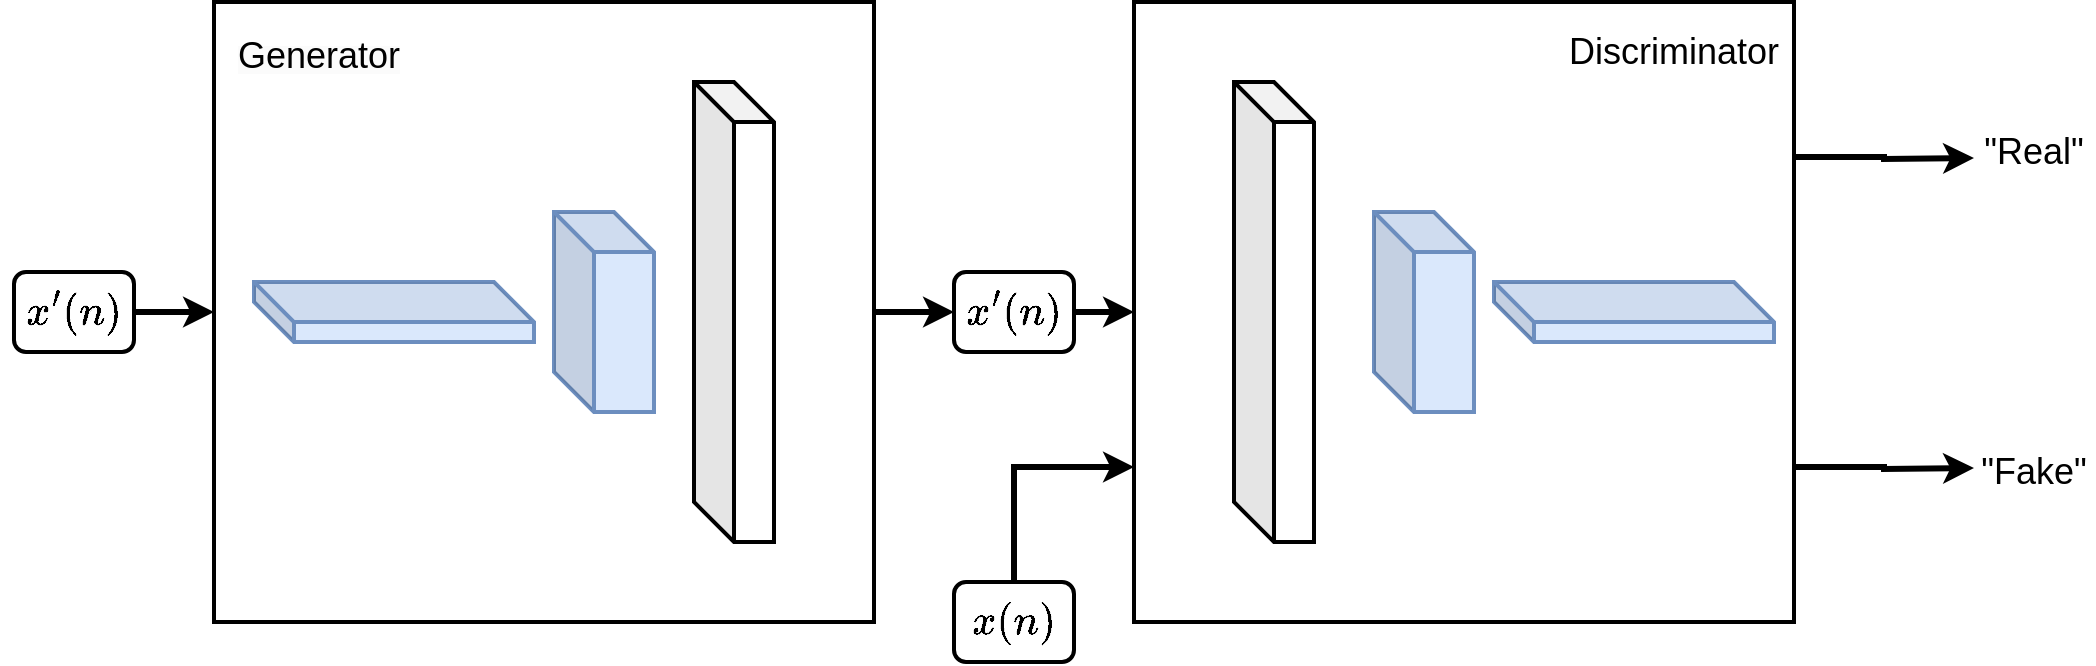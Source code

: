 <mxfile version="24.0.5" type="github" pages="5">
  <diagram name="第 1 页" id="B17giE9bdFfUlBq3_h-e">
    <mxGraphModel dx="1412" dy="770" grid="1" gridSize="10" guides="1" tooltips="1" connect="1" arrows="1" fold="1" page="1" pageScale="1" pageWidth="850" pageHeight="1100" math="1" shadow="0">
      <root>
        <mxCell id="0" />
        <mxCell id="1" parent="0" />
        <mxCell id="TzC6r4i3UWL8ITXRyoH_-3" style="edgeStyle=orthogonalEdgeStyle;rounded=0;orthogonalLoop=1;jettySize=auto;html=1;exitX=1;exitY=0.5;exitDx=0;exitDy=0;entryX=0;entryY=0.5;entryDx=0;entryDy=0;strokeWidth=3;" parent="1" source="TzC6r4i3UWL8ITXRyoH_-1" target="TzC6r4i3UWL8ITXRyoH_-2" edge="1">
          <mxGeometry relative="1" as="geometry" />
        </mxCell>
        <mxCell id="TzC6r4i3UWL8ITXRyoH_-1" value="&lt;font style=&quot;font-size: 18px;&quot;&gt;$$x&#39;(n)$$&lt;/font&gt;" style="rounded=1;whiteSpace=wrap;html=1;strokeWidth=2;" parent="1" vertex="1">
          <mxGeometry x="20" y="155" width="60" height="40" as="geometry" />
        </mxCell>
        <mxCell id="TzC6r4i3UWL8ITXRyoH_-8" style="edgeStyle=orthogonalEdgeStyle;rounded=0;orthogonalLoop=1;jettySize=auto;html=1;exitX=1;exitY=0.5;exitDx=0;exitDy=0;entryX=0;entryY=0.5;entryDx=0;entryDy=0;strokeWidth=3;" parent="1" source="TzC6r4i3UWL8ITXRyoH_-2" target="TzC6r4i3UWL8ITXRyoH_-7" edge="1">
          <mxGeometry relative="1" as="geometry" />
        </mxCell>
        <mxCell id="TzC6r4i3UWL8ITXRyoH_-2" value="" style="rounded=0;whiteSpace=wrap;html=1;strokeWidth=2;" parent="1" vertex="1">
          <mxGeometry x="120" y="20" width="330" height="310" as="geometry" />
        </mxCell>
        <mxCell id="TzC6r4i3UWL8ITXRyoH_-4" value="" style="shape=cube;whiteSpace=wrap;html=1;boundedLbl=1;backgroundOutline=1;darkOpacity=0.05;darkOpacity2=0.1;fillColor=#dae8fc;strokeColor=#6c8ebf;strokeWidth=2;" parent="1" vertex="1">
          <mxGeometry x="140" y="160" width="140" height="30" as="geometry" />
        </mxCell>
        <mxCell id="TzC6r4i3UWL8ITXRyoH_-5" value="" style="shape=cube;whiteSpace=wrap;html=1;boundedLbl=1;backgroundOutline=1;darkOpacity=0.05;darkOpacity2=0.1;fillColor=#dae8fc;strokeColor=#6c8ebf;strokeWidth=2;" parent="1" vertex="1">
          <mxGeometry x="290" y="125" width="50" height="100" as="geometry" />
        </mxCell>
        <mxCell id="TzC6r4i3UWL8ITXRyoH_-6" value="" style="shape=cube;whiteSpace=wrap;html=1;boundedLbl=1;backgroundOutline=1;darkOpacity=0.05;darkOpacity2=0.1;strokeWidth=2;" parent="1" vertex="1">
          <mxGeometry x="360" y="60" width="40" height="230" as="geometry" />
        </mxCell>
        <mxCell id="TzC6r4i3UWL8ITXRyoH_-14" style="edgeStyle=orthogonalEdgeStyle;rounded=0;orthogonalLoop=1;jettySize=auto;html=1;exitX=1;exitY=0.5;exitDx=0;exitDy=0;entryX=0;entryY=0.5;entryDx=0;entryDy=0;strokeWidth=3;" parent="1" source="TzC6r4i3UWL8ITXRyoH_-7" target="TzC6r4i3UWL8ITXRyoH_-10" edge="1">
          <mxGeometry relative="1" as="geometry" />
        </mxCell>
        <mxCell id="TzC6r4i3UWL8ITXRyoH_-7" value="&lt;font style=&quot;font-size: 18px;&quot;&gt;$$x&#39;(n)$$&lt;/font&gt;" style="rounded=1;whiteSpace=wrap;html=1;strokeWidth=2;" parent="1" vertex="1">
          <mxGeometry x="490" y="155" width="60" height="40" as="geometry" />
        </mxCell>
        <mxCell id="TzC6r4i3UWL8ITXRyoH_-15" style="edgeStyle=orthogonalEdgeStyle;rounded=0;orthogonalLoop=1;jettySize=auto;html=1;exitX=1;exitY=0.25;exitDx=0;exitDy=0;strokeWidth=3;" parent="1" source="TzC6r4i3UWL8ITXRyoH_-10" edge="1">
          <mxGeometry relative="1" as="geometry">
            <mxPoint x="1000" y="98" as="targetPoint" />
          </mxGeometry>
        </mxCell>
        <mxCell id="TzC6r4i3UWL8ITXRyoH_-16" style="edgeStyle=orthogonalEdgeStyle;rounded=0;orthogonalLoop=1;jettySize=auto;html=1;exitX=1;exitY=0.75;exitDx=0;exitDy=0;strokeWidth=3;" parent="1" source="TzC6r4i3UWL8ITXRyoH_-10" edge="1">
          <mxGeometry relative="1" as="geometry">
            <mxPoint x="1000" y="253" as="targetPoint" />
          </mxGeometry>
        </mxCell>
        <mxCell id="TzC6r4i3UWL8ITXRyoH_-10" value="" style="rounded=0;whiteSpace=wrap;html=1;strokeWidth=2;" parent="1" vertex="1">
          <mxGeometry x="580" y="20" width="330" height="310" as="geometry" />
        </mxCell>
        <mxCell id="TzC6r4i3UWL8ITXRyoH_-11" value="" style="shape=cube;whiteSpace=wrap;html=1;boundedLbl=1;backgroundOutline=1;darkOpacity=0.05;darkOpacity2=0.1;fillColor=#dae8fc;strokeColor=#6c8ebf;strokeWidth=2;" parent="1" vertex="1">
          <mxGeometry x="760" y="160" width="140" height="30" as="geometry" />
        </mxCell>
        <mxCell id="TzC6r4i3UWL8ITXRyoH_-12" value="" style="shape=cube;whiteSpace=wrap;html=1;boundedLbl=1;backgroundOutline=1;darkOpacity=0.05;darkOpacity2=0.1;fillColor=#dae8fc;strokeColor=#6c8ebf;strokeWidth=2;" parent="1" vertex="1">
          <mxGeometry x="700" y="125" width="50" height="100" as="geometry" />
        </mxCell>
        <mxCell id="TzC6r4i3UWL8ITXRyoH_-13" value="" style="shape=cube;whiteSpace=wrap;html=1;boundedLbl=1;backgroundOutline=1;darkOpacity=0.05;darkOpacity2=0.1;rotation=0;strokeWidth=2;" parent="1" vertex="1">
          <mxGeometry x="630" y="60" width="40" height="230" as="geometry" />
        </mxCell>
        <mxCell id="TzC6r4i3UWL8ITXRyoH_-17" value="&lt;font style=&quot;font-size: 18px;&quot;&gt;&quot;Real&quot;&lt;/font&gt;" style="text;html=1;align=center;verticalAlign=middle;whiteSpace=wrap;rounded=0;" parent="1" vertex="1">
          <mxGeometry x="1000" y="80" width="60" height="30" as="geometry" />
        </mxCell>
        <mxCell id="TzC6r4i3UWL8ITXRyoH_-18" value="&lt;font style=&quot;font-size: 18px;&quot;&gt;&quot;Fake&quot;&lt;/font&gt;" style="text;html=1;align=center;verticalAlign=middle;whiteSpace=wrap;rounded=0;" parent="1" vertex="1">
          <mxGeometry x="1000" y="240" width="60" height="30" as="geometry" />
        </mxCell>
        <mxCell id="TzC6r4i3UWL8ITXRyoH_-20" style="edgeStyle=orthogonalEdgeStyle;rounded=0;orthogonalLoop=1;jettySize=auto;html=1;exitX=0.5;exitY=0;exitDx=0;exitDy=0;entryX=0;entryY=0.75;entryDx=0;entryDy=0;strokeWidth=3;" parent="1" source="TzC6r4i3UWL8ITXRyoH_-19" target="TzC6r4i3UWL8ITXRyoH_-10" edge="1">
          <mxGeometry relative="1" as="geometry">
            <mxPoint x="520" y="240" as="targetPoint" />
            <Array as="points">
              <mxPoint x="520" y="253" />
            </Array>
          </mxGeometry>
        </mxCell>
        <mxCell id="TzC6r4i3UWL8ITXRyoH_-19" value="&lt;font style=&quot;font-size: 18px;&quot;&gt;$$x(n)$$&lt;/font&gt;" style="rounded=1;whiteSpace=wrap;html=1;strokeWidth=2;" parent="1" vertex="1">
          <mxGeometry x="490" y="310" width="60" height="40" as="geometry" />
        </mxCell>
        <mxCell id="TzC6r4i3UWL8ITXRyoH_-21" value="&lt;font style=&quot;font-size: 18px;&quot;&gt;Discriminator&lt;/font&gt;" style="text;html=1;align=center;verticalAlign=middle;whiteSpace=wrap;rounded=0;" parent="1" vertex="1">
          <mxGeometry x="820" y="30" width="60" height="30" as="geometry" />
        </mxCell>
        <mxCell id="TzC6r4i3UWL8ITXRyoH_-22" value="&lt;span style=&quot;color: rgb(0, 0, 0); font-family: Helvetica; font-style: normal; font-variant-ligatures: normal; font-variant-caps: normal; font-weight: 400; letter-spacing: normal; orphans: 2; text-align: center; text-indent: 0px; text-transform: none; widows: 2; word-spacing: 0px; -webkit-text-stroke-width: 0px; white-space: normal; background-color: rgb(251, 251, 251); text-decoration-thickness: initial; text-decoration-style: initial; text-decoration-color: initial; float: none; display: inline !important;&quot;&gt;&lt;font style=&quot;font-size: 18px;&quot;&gt;Generator&lt;/font&gt;&lt;/span&gt;" style="text;whiteSpace=wrap;html=1;" parent="1" vertex="1">
          <mxGeometry x="130" y="30" width="120" height="40" as="geometry" />
        </mxCell>
      </root>
    </mxGraphModel>
  </diagram>
  <diagram id="6rnwTCLJVNTrNpy7qT_9" name="第 2 页">
    <mxGraphModel dx="847" dy="462" grid="1" gridSize="10" guides="1" tooltips="1" connect="1" arrows="1" fold="1" page="1" pageScale="1" pageWidth="850" pageHeight="1100" math="1" shadow="0">
      <root>
        <mxCell id="0" />
        <mxCell id="1" parent="0" />
        <mxCell id="Mdry7S0cgO57v2mx3vp4-1" style="edgeStyle=orthogonalEdgeStyle;rounded=0;orthogonalLoop=1;jettySize=auto;html=1;exitX=1;exitY=0.5;exitDx=0;exitDy=0;entryX=0;entryY=0.5;entryDx=0;entryDy=0;strokeWidth=3;" parent="1" source="Mdry7S0cgO57v2mx3vp4-2" target="Mdry7S0cgO57v2mx3vp4-4" edge="1">
          <mxGeometry relative="1" as="geometry" />
        </mxCell>
        <mxCell id="Mdry7S0cgO57v2mx3vp4-2" value="&lt;font style=&quot;font-size: 18px;&quot;&gt;$$x&#39;(n)$$&lt;/font&gt;" style="rounded=1;whiteSpace=wrap;html=1;strokeWidth=2;" parent="1" vertex="1">
          <mxGeometry x="20" y="155" width="60" height="40" as="geometry" />
        </mxCell>
        <mxCell id="Mdry7S0cgO57v2mx3vp4-3" style="edgeStyle=orthogonalEdgeStyle;rounded=0;orthogonalLoop=1;jettySize=auto;html=1;exitX=1;exitY=0.5;exitDx=0;exitDy=0;entryX=0;entryY=0.5;entryDx=0;entryDy=0;strokeWidth=3;" parent="1" source="Mdry7S0cgO57v2mx3vp4-4" target="Mdry7S0cgO57v2mx3vp4-9" edge="1">
          <mxGeometry relative="1" as="geometry" />
        </mxCell>
        <mxCell id="Mdry7S0cgO57v2mx3vp4-4" value="" style="rounded=0;whiteSpace=wrap;html=1;strokeWidth=3;" parent="1" vertex="1">
          <mxGeometry x="120" y="20" width="330" height="310" as="geometry" />
        </mxCell>
        <mxCell id="Mdry7S0cgO57v2mx3vp4-5" value="" style="shape=cube;whiteSpace=wrap;html=1;boundedLbl=1;backgroundOutline=1;darkOpacity=0.05;darkOpacity2=0.1;fillColor=#dae8fc;strokeColor=#6c8ebf;strokeWidth=2;" parent="1" vertex="1">
          <mxGeometry x="140" y="160" width="140" height="30" as="geometry" />
        </mxCell>
        <mxCell id="Mdry7S0cgO57v2mx3vp4-6" value="" style="shape=cube;whiteSpace=wrap;html=1;boundedLbl=1;backgroundOutline=1;darkOpacity=0.05;darkOpacity2=0.1;fillColor=#dae8fc;strokeColor=#6c8ebf;strokeWidth=2;" parent="1" vertex="1">
          <mxGeometry x="290" y="125" width="50" height="100" as="geometry" />
        </mxCell>
        <mxCell id="Mdry7S0cgO57v2mx3vp4-7" value="" style="shape=cube;whiteSpace=wrap;html=1;boundedLbl=1;backgroundOutline=1;darkOpacity=0.05;darkOpacity2=0.1;strokeWidth=2;" parent="1" vertex="1">
          <mxGeometry x="360" y="60" width="40" height="230" as="geometry" />
        </mxCell>
        <mxCell id="Mdry7S0cgO57v2mx3vp4-8" style="edgeStyle=orthogonalEdgeStyle;rounded=0;orthogonalLoop=1;jettySize=auto;html=1;exitX=1;exitY=0.5;exitDx=0;exitDy=0;entryX=0;entryY=0.5;entryDx=0;entryDy=0;strokeWidth=3;" parent="1" source="Mdry7S0cgO57v2mx3vp4-9" edge="1">
          <mxGeometry relative="1" as="geometry">
            <mxPoint x="580" y="175" as="targetPoint" />
          </mxGeometry>
        </mxCell>
        <mxCell id="Mdry7S0cgO57v2mx3vp4-9" value="&lt;font style=&quot;font-size: 18px;&quot;&gt;$$x&#39;(n)$$&lt;/font&gt;" style="rounded=1;whiteSpace=wrap;html=1;strokeWidth=2;" parent="1" vertex="1">
          <mxGeometry x="490" y="155" width="60" height="40" as="geometry" />
        </mxCell>
        <mxCell id="Mdry7S0cgO57v2mx3vp4-21" value="&lt;span style=&quot;color: rgb(0, 0, 0); font-family: Helvetica; font-size: 15px; font-style: normal; font-variant-ligatures: normal; font-variant-caps: normal; font-weight: 400; letter-spacing: normal; orphans: 2; text-align: center; text-indent: 0px; text-transform: none; widows: 2; word-spacing: 0px; -webkit-text-stroke-width: 0px; white-space: normal; background-color: rgb(251, 251, 251); text-decoration-thickness: initial; text-decoration-style: initial; text-decoration-color: initial; display: inline !important; float: none;&quot;&gt;Generator&lt;/span&gt;" style="text;whiteSpace=wrap;html=1;" parent="1" vertex="1">
          <mxGeometry x="130" y="30" width="120" height="40" as="geometry" />
        </mxCell>
        <mxCell id="Mdry7S0cgO57v2mx3vp4-23" style="edgeStyle=orthogonalEdgeStyle;rounded=0;orthogonalLoop=1;jettySize=auto;html=1;strokeWidth=3;" parent="1" source="Mdry7S0cgO57v2mx3vp4-22" edge="1">
          <mxGeometry relative="1" as="geometry">
            <mxPoint x="730" y="175" as="targetPoint" />
          </mxGeometry>
        </mxCell>
        <mxCell id="Mdry7S0cgO57v2mx3vp4-22" value="&lt;font style=&quot;font-size: 18px;&quot;&gt;DOA Estimation Mdel&lt;/font&gt;" style="rounded=1;whiteSpace=wrap;html=1;strokeWidth=2;" parent="1" vertex="1">
          <mxGeometry x="580" y="136.25" width="120" height="77.5" as="geometry" />
        </mxCell>
        <mxCell id="Mdry7S0cgO57v2mx3vp4-24" value="&lt;font style=&quot;font-size: 18px;&quot;&gt;Result&lt;/font&gt;" style="rounded=1;whiteSpace=wrap;html=1;strokeWidth=2;" parent="1" vertex="1">
          <mxGeometry x="730" y="152.5" width="70" height="45" as="geometry" />
        </mxCell>
      </root>
    </mxGraphModel>
  </diagram>
  <diagram id="WH4DyfLH2JATxZXnVOop" name="第 3 页">
    <mxGraphModel dx="847" dy="462" grid="1" gridSize="10" guides="1" tooltips="1" connect="1" arrows="1" fold="1" page="1" pageScale="1" pageWidth="850" pageHeight="1100" math="1" shadow="0">
      <root>
        <mxCell id="0" />
        <mxCell id="1" parent="0" />
        <mxCell id="1n5elH2_wZoXNVK_Be4R-13" style="edgeStyle=orthogonalEdgeStyle;rounded=0;orthogonalLoop=1;jettySize=auto;html=1;exitX=1;exitY=0.5;exitDx=0;exitDy=0;entryX=0.5;entryY=0;entryDx=0;entryDy=0;strokeWidth=2;" parent="1" source="ENUr2uliMA9B9ldXwCLC-1" target="ENUr2uliMA9B9ldXwCLC-4" edge="1">
          <mxGeometry relative="1" as="geometry" />
        </mxCell>
        <mxCell id="ENUr2uliMA9B9ldXwCLC-1" value="&lt;font style=&quot;font-size: 18px;&quot;&gt;$$x&#39;(n)$$&lt;/font&gt;" style="rounded=1;whiteSpace=wrap;html=1;strokeWidth=2;" parent="1" vertex="1">
          <mxGeometry x="20" y="155" width="60" height="40" as="geometry" />
        </mxCell>
        <mxCell id="1n5elH2_wZoXNVK_Be4R-14" style="edgeStyle=orthogonalEdgeStyle;rounded=0;orthogonalLoop=1;jettySize=auto;html=1;exitX=0.5;exitY=1;exitDx=0;exitDy=0;entryX=0.5;entryY=0;entryDx=0;entryDy=0;strokeWidth=2;" parent="1" source="ENUr2uliMA9B9ldXwCLC-4" target="ENUr2uliMA9B9ldXwCLC-7" edge="1">
          <mxGeometry relative="1" as="geometry">
            <mxPoint x="160" y="174.579" as="targetPoint" />
          </mxGeometry>
        </mxCell>
        <mxCell id="ENUr2uliMA9B9ldXwCLC-4" value="&lt;font style=&quot;font-size: 18px;&quot; face=&quot;Times New Roman&quot;&gt;16×3 conv64,(16,1)&lt;/font&gt;" style="rounded=1;whiteSpace=wrap;html=1;rotation=-90;fillColor=#dae8fc;strokeColor=#6c8ebf;strokeWidth=3;" parent="1" vertex="1">
          <mxGeometry x="50" y="165" width="150" height="20" as="geometry" />
        </mxCell>
        <mxCell id="1n5elH2_wZoXNVK_Be4R-15" style="edgeStyle=orthogonalEdgeStyle;rounded=0;orthogonalLoop=1;jettySize=auto;html=1;exitX=0.5;exitY=1;exitDx=0;exitDy=0;entryX=0.5;entryY=0;entryDx=0;entryDy=0;strokeWidth=2;" parent="1" source="ENUr2uliMA9B9ldXwCLC-7" target="ENUr2uliMA9B9ldXwCLC-9" edge="1">
          <mxGeometry relative="1" as="geometry" />
        </mxCell>
        <mxCell id="ENUr2uliMA9B9ldXwCLC-7" value="&lt;font style=&quot;font-size: 18px;&quot; face=&quot;Times New Roman&quot;&gt;1×4 conv128,(1,2)&lt;/font&gt;" style="rounded=1;whiteSpace=wrap;html=1;rotation=-90;fillColor=#fff2cc;strokeColor=#d6b656;strokeWidth=3;" parent="1" vertex="1">
          <mxGeometry x="100" y="165" width="150" height="20" as="geometry" />
        </mxCell>
        <mxCell id="1n5elH2_wZoXNVK_Be4R-16" style="edgeStyle=orthogonalEdgeStyle;rounded=0;orthogonalLoop=1;jettySize=auto;html=1;exitX=0.5;exitY=1;exitDx=0;exitDy=0;entryX=0.5;entryY=0;entryDx=0;entryDy=0;strokeWidth=2;" parent="1" source="ENUr2uliMA9B9ldXwCLC-9" target="ENUr2uliMA9B9ldXwCLC-11" edge="1">
          <mxGeometry relative="1" as="geometry" />
        </mxCell>
        <mxCell id="ENUr2uliMA9B9ldXwCLC-9" value="&lt;font style=&quot;font-size: 18px;&quot; face=&quot;Times New Roman&quot;&gt;1×4 conv256,(1,2)&lt;/font&gt;" style="rounded=1;whiteSpace=wrap;html=1;rotation=-90;fillColor=#ffe6cc;strokeColor=#d79b00;strokeWidth=3;" parent="1" vertex="1">
          <mxGeometry x="150" y="165" width="150" height="20" as="geometry" />
        </mxCell>
        <mxCell id="1n5elH2_wZoXNVK_Be4R-17" style="edgeStyle=orthogonalEdgeStyle;rounded=0;orthogonalLoop=1;jettySize=auto;html=1;exitX=0.5;exitY=1;exitDx=0;exitDy=0;entryX=0.5;entryY=0;entryDx=0;entryDy=0;strokeWidth=2;" parent="1" source="ENUr2uliMA9B9ldXwCLC-11" target="ENUr2uliMA9B9ldXwCLC-13" edge="1">
          <mxGeometry relative="1" as="geometry" />
        </mxCell>
        <mxCell id="ENUr2uliMA9B9ldXwCLC-11" value="&lt;font style=&quot;font-size: 18px;&quot; face=&quot;Times New Roman&quot;&gt;1×4 conv64,(1,2)&lt;/font&gt;" style="rounded=1;whiteSpace=wrap;html=1;rotation=-90;fillColor=#ffe6cc;strokeColor=#d79b00;strokeWidth=3;" parent="1" vertex="1">
          <mxGeometry x="200" y="165" width="150" height="20" as="geometry" />
        </mxCell>
        <mxCell id="1n5elH2_wZoXNVK_Be4R-18" style="edgeStyle=orthogonalEdgeStyle;rounded=0;orthogonalLoop=1;jettySize=auto;html=1;exitX=0.5;exitY=1;exitDx=0;exitDy=0;strokeWidth=2;" parent="1" source="ENUr2uliMA9B9ldXwCLC-13" edge="1">
          <mxGeometry relative="1" as="geometry">
            <mxPoint x="360" y="174.579" as="targetPoint" />
          </mxGeometry>
        </mxCell>
        <mxCell id="ENUr2uliMA9B9ldXwCLC-13" value="&lt;font style=&quot;font-size: 18px;&quot; face=&quot;Times New Roman&quot;&gt;2×2 convT512,(2,2)&lt;/font&gt;" style="rounded=1;whiteSpace=wrap;html=1;rotation=-90;fillColor=#e1d5e7;strokeColor=#9673a6;strokeWidth=3;" parent="1" vertex="1">
          <mxGeometry x="250" y="165" width="150" height="20" as="geometry" />
        </mxCell>
        <mxCell id="1n5elH2_wZoXNVK_Be4R-19" style="edgeStyle=orthogonalEdgeStyle;rounded=0;orthogonalLoop=1;jettySize=auto;html=1;exitX=0.5;exitY=1;exitDx=0;exitDy=0;entryX=0.5;entryY=0;entryDx=0;entryDy=0;strokeWidth=2;" parent="1" source="ENUr2uliMA9B9ldXwCLC-15" target="ENUr2uliMA9B9ldXwCLC-17" edge="1">
          <mxGeometry relative="1" as="geometry" />
        </mxCell>
        <mxCell id="ENUr2uliMA9B9ldXwCLC-15" value="&lt;font style=&quot;font-size: 18px;&quot; face=&quot;Times New Roman&quot;&gt;4×4 convT128,(4,2)&lt;/font&gt;" style="rounded=1;whiteSpace=wrap;html=1;rotation=-90;fillColor=#e1d5e7;strokeColor=#9673a6;strokeWidth=3;" parent="1" vertex="1">
          <mxGeometry x="300" y="165" width="150" height="20" as="geometry" />
        </mxCell>
        <mxCell id="1n5elH2_wZoXNVK_Be4R-20" style="edgeStyle=orthogonalEdgeStyle;rounded=0;orthogonalLoop=1;jettySize=auto;html=1;exitX=0.5;exitY=1;exitDx=0;exitDy=0;entryX=0.5;entryY=0;entryDx=0;entryDy=0;" parent="1" source="ENUr2uliMA9B9ldXwCLC-17" target="ENUr2uliMA9B9ldXwCLC-19" edge="1">
          <mxGeometry relative="1" as="geometry" />
        </mxCell>
        <mxCell id="ENUr2uliMA9B9ldXwCLC-17" value="&lt;font style=&quot;font-size: 18px;&quot; face=&quot;Times New Roman&quot;&gt;2×4 convT64,(2,2)&lt;/font&gt;" style="rounded=1;whiteSpace=wrap;html=1;rotation=-90;fillColor=#d5e8d4;strokeColor=#82b366;strokeWidth=4;" parent="1" vertex="1">
          <mxGeometry x="350" y="165" width="150" height="20" as="geometry" />
        </mxCell>
        <mxCell id="1n5elH2_wZoXNVK_Be4R-22" style="edgeStyle=orthogonalEdgeStyle;rounded=0;orthogonalLoop=1;jettySize=auto;html=1;exitX=0.5;exitY=1;exitDx=0;exitDy=0;entryX=0.5;entryY=0;entryDx=0;entryDy=0;" parent="1" source="ENUr2uliMA9B9ldXwCLC-19" target="ENUr2uliMA9B9ldXwCLC-21" edge="1">
          <mxGeometry relative="1" as="geometry" />
        </mxCell>
        <mxCell id="ENUr2uliMA9B9ldXwCLC-19" value="&lt;font style=&quot;font-size: 18px;&quot; face=&quot;Times New Roman&quot;&gt;1×1 convT64,(2,2)&lt;/font&gt;" style="rounded=1;whiteSpace=wrap;html=1;rotation=-90;fillColor=#d5e8d4;strokeColor=#82b366;strokeWidth=4;" parent="1" vertex="1">
          <mxGeometry x="400" y="165" width="150" height="20" as="geometry" />
        </mxCell>
        <mxCell id="1n5elH2_wZoXNVK_Be4R-23" style="edgeStyle=orthogonalEdgeStyle;rounded=0;orthogonalLoop=1;jettySize=auto;html=1;exitX=0.5;exitY=1;exitDx=0;exitDy=0;entryX=0;entryY=0.5;entryDx=0;entryDy=0;" parent="1" source="ENUr2uliMA9B9ldXwCLC-21" target="M6KpXNnRHSgPeDTZVvSa-1" edge="1">
          <mxGeometry relative="1" as="geometry" />
        </mxCell>
        <mxCell id="ENUr2uliMA9B9ldXwCLC-21" value="&lt;font style=&quot;font-size: 18px;&quot; face=&quot;Times New Roman&quot;&gt;Tanh&lt;/font&gt;" style="rounded=1;whiteSpace=wrap;html=1;rotation=-90;fillColor=#ffcccc;strokeColor=#BF5E52;strokeWidth=4;" parent="1" vertex="1">
          <mxGeometry x="450" y="165" width="150" height="20" as="geometry" />
        </mxCell>
        <mxCell id="M6KpXNnRHSgPeDTZVvSa-1" value="&lt;font style=&quot;font-size: 18px;&quot; face=&quot;Times New Roman&quot;&gt;$$x{_{re}}(n)$$&lt;/font&gt;" style="rounded=1;whiteSpace=wrap;html=1;rotation=0;" parent="1" vertex="1">
          <mxGeometry x="570" y="160" width="60" height="30" as="geometry" />
        </mxCell>
      </root>
    </mxGraphModel>
  </diagram>
  <diagram id="doyI0UaXT1K6sAR7R5pE" name="第 4 页">
    <mxGraphModel dx="847" dy="462" grid="1" gridSize="10" guides="1" tooltips="1" connect="1" arrows="1" fold="1" page="1" pageScale="1" pageWidth="850" pageHeight="1100" math="1" shadow="0">
      <root>
        <mxCell id="0" />
        <mxCell id="1" parent="0" />
        <mxCell id="nwSm6YM5PSDAltkcO9nH-2" style="edgeStyle=orthogonalEdgeStyle;rounded=0;orthogonalLoop=1;jettySize=auto;html=1;exitX=0.5;exitY=1;exitDx=0;exitDy=0;entryX=0.5;entryY=0;entryDx=0;entryDy=0;strokeWidth=2;" parent="1" source="gcHvq50gvC0w0v_51WGi-4" target="gcHvq50gvC0w0v_51WGi-6" edge="1">
          <mxGeometry relative="1" as="geometry" />
        </mxCell>
        <mxCell id="gcHvq50gvC0w0v_51WGi-4" value="&lt;font style=&quot;font-size: 18px;&quot; face=&quot;Times New Roman&quot;&gt;16×2 conv64,(1,1)&lt;/font&gt;" style="rounded=1;whiteSpace=wrap;html=1;rotation=-90;fillColor=#dae8fc;strokeColor=#6c8ebf;strokeWidth=3;" parent="1" vertex="1">
          <mxGeometry x="50" y="165" width="150" height="20" as="geometry" />
        </mxCell>
        <mxCell id="nwSm6YM5PSDAltkcO9nH-3" style="edgeStyle=orthogonalEdgeStyle;rounded=0;orthogonalLoop=1;jettySize=auto;html=1;exitX=0.5;exitY=1;exitDx=0;exitDy=0;entryX=0.5;entryY=0;entryDx=0;entryDy=0;strokeWidth=2;" parent="1" source="gcHvq50gvC0w0v_51WGi-6" target="gcHvq50gvC0w0v_51WGi-8" edge="1">
          <mxGeometry relative="1" as="geometry" />
        </mxCell>
        <mxCell id="gcHvq50gvC0w0v_51WGi-6" value="&lt;font style=&quot;font-size: 18px;&quot; face=&quot;Times New Roman&quot;&gt;1×4 conv128,(2,2)&lt;/font&gt;" style="rounded=1;whiteSpace=wrap;html=1;rotation=-90;fillColor=#fff2cc;strokeColor=#d6b656;strokeWidth=3;" parent="1" vertex="1">
          <mxGeometry x="100" y="165" width="150" height="20" as="geometry" />
        </mxCell>
        <mxCell id="nwSm6YM5PSDAltkcO9nH-4" style="edgeStyle=orthogonalEdgeStyle;rounded=0;orthogonalLoop=1;jettySize=auto;html=1;exitX=0.5;exitY=1;exitDx=0;exitDy=0;entryX=0.5;entryY=0;entryDx=0;entryDy=0;strokeWidth=2;" parent="1" source="gcHvq50gvC0w0v_51WGi-8" target="gcHvq50gvC0w0v_51WGi-10" edge="1">
          <mxGeometry relative="1" as="geometry" />
        </mxCell>
        <mxCell id="gcHvq50gvC0w0v_51WGi-8" value="&lt;font style=&quot;font-size: 18px;&quot; face=&quot;Times New Roman&quot;&gt;1×4 conv256,(2,2)&lt;/font&gt;" style="rounded=1;whiteSpace=wrap;html=1;rotation=-90;fillColor=#ffe6cc;strokeColor=#d79b00;strokeWidth=3;" parent="1" vertex="1">
          <mxGeometry x="150" y="165" width="150" height="20" as="geometry" />
        </mxCell>
        <mxCell id="nwSm6YM5PSDAltkcO9nH-5" style="edgeStyle=orthogonalEdgeStyle;rounded=0;orthogonalLoop=1;jettySize=auto;html=1;exitX=0.5;exitY=1;exitDx=0;exitDy=0;entryX=0.5;entryY=0;entryDx=0;entryDy=0;strokeWidth=2;" parent="1" source="gcHvq50gvC0w0v_51WGi-10" target="gcHvq50gvC0w0v_51WGi-12" edge="1">
          <mxGeometry relative="1" as="geometry" />
        </mxCell>
        <mxCell id="gcHvq50gvC0w0v_51WGi-10" value="&lt;font style=&quot;font-size: 18px;&quot; face=&quot;Times New Roman&quot;&gt;1×4 conv64,(1,2)&lt;/font&gt;" style="rounded=1;whiteSpace=wrap;html=1;rotation=-90;fillColor=#ffe6cc;strokeColor=#d79b00;strokeWidth=3;" parent="1" vertex="1">
          <mxGeometry x="200" y="165" width="150" height="20" as="geometry" />
        </mxCell>
        <mxCell id="nwSm6YM5PSDAltkcO9nH-6" style="edgeStyle=orthogonalEdgeStyle;rounded=0;orthogonalLoop=1;jettySize=auto;html=1;exitX=0.5;exitY=1;exitDx=0;exitDy=0;entryX=0.5;entryY=0;entryDx=0;entryDy=0;strokeWidth=2;" parent="1" source="gcHvq50gvC0w0v_51WGi-12" target="gcHvq50gvC0w0v_51WGi-14" edge="1">
          <mxGeometry relative="1" as="geometry" />
        </mxCell>
        <mxCell id="gcHvq50gvC0w0v_51WGi-12" value="&lt;font style=&quot;font-size: 18px;&quot; face=&quot;Times New Roman&quot;&gt;1×1 conv512,(1,2)&lt;/font&gt;" style="rounded=1;whiteSpace=wrap;html=1;rotation=-90;fillColor=#e1d5e7;strokeColor=#9673a6;strokeWidth=3;" parent="1" vertex="1">
          <mxGeometry x="250" y="165" width="150" height="20" as="geometry" />
        </mxCell>
        <mxCell id="nwSm6YM5PSDAltkcO9nH-7" style="edgeStyle=orthogonalEdgeStyle;rounded=0;orthogonalLoop=1;jettySize=auto;html=1;exitX=0.5;exitY=1;exitDx=0;exitDy=0;entryX=0.5;entryY=0;entryDx=0;entryDy=0;strokeWidth=2;" parent="1" source="gcHvq50gvC0w0v_51WGi-14" target="gcHvq50gvC0w0v_51WGi-16" edge="1">
          <mxGeometry relative="1" as="geometry" />
        </mxCell>
        <mxCell id="gcHvq50gvC0w0v_51WGi-14" value="&lt;font style=&quot;font-size: 18px;&quot; face=&quot;Times New Roman&quot;&gt;avgpool&lt;/font&gt;" style="rounded=1;whiteSpace=wrap;html=1;rotation=-90;fillColor=#e1d5e7;strokeColor=#9673a6;strokeWidth=3;" parent="1" vertex="1">
          <mxGeometry x="300" y="165" width="150" height="20" as="geometry" />
        </mxCell>
        <mxCell id="nwSm6YM5PSDAltkcO9nH-8" style="edgeStyle=orthogonalEdgeStyle;rounded=0;orthogonalLoop=1;jettySize=auto;html=1;exitX=0.5;exitY=1;exitDx=0;exitDy=0;entryX=0;entryY=0.5;entryDx=0;entryDy=0;strokeWidth=2;" parent="1" source="gcHvq50gvC0w0v_51WGi-16" target="S6YCm5pK9DQfakjg2Gua-6" edge="1">
          <mxGeometry relative="1" as="geometry" />
        </mxCell>
        <mxCell id="gcHvq50gvC0w0v_51WGi-16" value="&lt;font style=&quot;font-size: 18px;&quot; face=&quot;Times New Roman&quot;&gt;fc&lt;/font&gt;" style="rounded=1;whiteSpace=wrap;html=1;rotation=-90;fillColor=#d5e8d4;strokeColor=#82b366;strokeWidth=3;" parent="1" vertex="1">
          <mxGeometry x="350" y="165" width="150" height="20" as="geometry" />
        </mxCell>
        <mxCell id="S6YCm5pK9DQfakjg2Gua-1" value="&lt;font style=&quot;font-size: 18px;&quot; face=&quot;Times New Roman&quot;&gt;$$x(n)$$&lt;/font&gt;" style="rounded=1;whiteSpace=wrap;html=1;rotation=0;strokeWidth=2;" parent="1" vertex="1">
          <mxGeometry x="10" y="130" width="70" height="35" as="geometry" />
        </mxCell>
        <mxCell id="S6YCm5pK9DQfakjg2Gua-4" value="&lt;font style=&quot;font-size: 18px;&quot; face=&quot;Times New Roman&quot;&gt;$$x{_{re}}(n)$$&lt;/font&gt;" style="rounded=1;whiteSpace=wrap;html=1;rotation=0;strokeWidth=2;" parent="1" vertex="1">
          <mxGeometry x="10" y="185" width="70" height="35" as="geometry" />
        </mxCell>
        <mxCell id="S6YCm5pK9DQfakjg2Gua-6" value="&lt;font style=&quot;font-size: 18px;&quot;&gt;Probability&lt;/font&gt;" style="rounded=1;whiteSpace=wrap;html=1;strokeWidth=2;" parent="1" vertex="1">
          <mxGeometry x="470" y="150.63" width="105" height="48.75" as="geometry" />
        </mxCell>
        <mxCell id="lCgwyNMZfa1LuKmOmou8-1" style="edgeStyle=orthogonalEdgeStyle;rounded=0;orthogonalLoop=1;jettySize=auto;html=1;entryX=0.681;entryY=-0.018;entryDx=0;entryDy=0;entryPerimeter=0;strokeWidth=2;" parent="1" source="S6YCm5pK9DQfakjg2Gua-1" target="gcHvq50gvC0w0v_51WGi-4" edge="1">
          <mxGeometry relative="1" as="geometry">
            <Array as="points">
              <mxPoint x="100" y="148" />
              <mxPoint x="100" y="148" />
            </Array>
          </mxGeometry>
        </mxCell>
        <mxCell id="lCgwyNMZfa1LuKmOmou8-4" style="edgeStyle=orthogonalEdgeStyle;rounded=0;orthogonalLoop=1;jettySize=auto;html=1;exitX=1;exitY=0.5;exitDx=0;exitDy=0;entryX=0.312;entryY=0.002;entryDx=0;entryDy=0;entryPerimeter=0;strokeWidth=2;" parent="1" source="S6YCm5pK9DQfakjg2Gua-4" target="gcHvq50gvC0w0v_51WGi-4" edge="1">
          <mxGeometry relative="1" as="geometry" />
        </mxCell>
      </root>
    </mxGraphModel>
  </diagram>
  <diagram id="nqYEJc2g39sThT0-jc9N" name="第 5 页">
    <mxGraphModel dx="2153" dy="711" grid="1" gridSize="10" guides="1" tooltips="1" connect="1" arrows="1" fold="1" page="1" pageScale="1" pageWidth="850" pageHeight="1100" math="1" shadow="0">
      <root>
        <mxCell id="0" />
        <mxCell id="1" parent="0" />
        <mxCell id="9LaNMRICES8giYPg2uhW-1" style="edgeStyle=orthogonalEdgeStyle;rounded=0;orthogonalLoop=1;jettySize=auto;html=1;exitX=1;exitY=0.5;exitDx=0;exitDy=0;entryX=0;entryY=0.5;entryDx=0;entryDy=0;strokeWidth=3;movable=1;resizable=1;rotatable=1;deletable=1;editable=1;locked=0;connectable=1;" edge="1" parent="1" source="9LaNMRICES8giYPg2uhW-2" target="9LaNMRICES8giYPg2uhW-4">
          <mxGeometry relative="1" as="geometry" />
        </mxCell>
        <mxCell id="9LaNMRICES8giYPg2uhW-2" value="&lt;font style=&quot;font-size: 22px;&quot;&gt;$$x&#39;(n)$$&lt;/font&gt;" style="rounded=1;whiteSpace=wrap;html=1;strokeWidth=2;movable=1;resizable=1;rotatable=1;deletable=1;editable=1;locked=0;connectable=1;" vertex="1" parent="1">
          <mxGeometry x="-120" y="166.37" width="89.77" height="55.15" as="geometry" />
        </mxCell>
        <mxCell id="9LaNMRICES8giYPg2uhW-3" style="edgeStyle=orthogonalEdgeStyle;rounded=0;orthogonalLoop=1;jettySize=auto;html=1;exitX=1;exitY=0.5;exitDx=0;exitDy=0;entryX=0;entryY=0.5;entryDx=0;entryDy=0;strokeWidth=3;movable=1;resizable=1;rotatable=1;deletable=1;editable=1;locked=0;connectable=1;" edge="1" parent="1" source="9LaNMRICES8giYPg2uhW-4">
          <mxGeometry relative="1" as="geometry">
            <mxPoint x="280" y="193.94" as="targetPoint" />
          </mxGeometry>
        </mxCell>
        <mxCell id="9LaNMRICES8giYPg2uhW-32" style="edgeStyle=orthogonalEdgeStyle;rounded=0;orthogonalLoop=1;jettySize=auto;html=1;exitX=1;exitY=0.5;exitDx=0;exitDy=0;entryX=0;entryY=0.5;entryDx=0;entryDy=0;strokeWidth=3;" edge="1" parent="1" target="9LaNMRICES8giYPg2uhW-12">
          <mxGeometry relative="1" as="geometry">
            <mxPoint x="360" y="193.94" as="sourcePoint" />
          </mxGeometry>
        </mxCell>
        <mxCell id="9LaNMRICES8giYPg2uhW-10" style="edgeStyle=orthogonalEdgeStyle;rounded=0;orthogonalLoop=1;jettySize=auto;html=1;exitX=1;exitY=0.25;exitDx=0;exitDy=0;strokeWidth=3;movable=1;resizable=1;rotatable=1;deletable=1;editable=1;locked=0;connectable=1;" edge="1" parent="1" source="9LaNMRICES8giYPg2uhW-12">
          <mxGeometry relative="1" as="geometry">
            <mxPoint x="658.271" y="147.283" as="targetPoint" />
          </mxGeometry>
        </mxCell>
        <mxCell id="9LaNMRICES8giYPg2uhW-11" style="edgeStyle=orthogonalEdgeStyle;rounded=0;orthogonalLoop=1;jettySize=auto;html=1;exitX=1;exitY=0.75;exitDx=0;exitDy=0;strokeWidth=3;movable=1;resizable=1;rotatable=1;deletable=1;editable=1;locked=0;connectable=1;" edge="1" parent="1" source="9LaNMRICES8giYPg2uhW-12">
          <mxGeometry relative="1" as="geometry">
            <mxPoint x="658.271" y="241.222" as="targetPoint" />
          </mxGeometry>
        </mxCell>
        <mxCell id="9LaNMRICES8giYPg2uhW-16" value="&lt;font style=&quot;font-size: 22px;&quot;&gt;&quot;Real&quot;&lt;/font&gt;" style="text;html=1;align=center;verticalAlign=middle;whiteSpace=wrap;rounded=0;movable=1;resizable=1;rotatable=1;deletable=1;editable=1;locked=0;connectable=1;" vertex="1" parent="1">
          <mxGeometry x="674.041" y="136.374" width="35.769" height="18.182" as="geometry" />
        </mxCell>
        <mxCell id="9LaNMRICES8giYPg2uhW-17" value="&lt;font style=&quot;font-size: 22px;&quot;&gt;&quot;Fake&quot;&lt;/font&gt;" style="text;html=1;align=center;verticalAlign=middle;whiteSpace=wrap;rounded=0;movable=1;resizable=1;rotatable=1;deletable=1;editable=1;locked=0;connectable=1;" vertex="1" parent="1">
          <mxGeometry x="674.041" y="233.343" width="35.769" height="18.182" as="geometry" />
        </mxCell>
        <mxCell id="9LaNMRICES8giYPg2uhW-34" style="edgeStyle=orthogonalEdgeStyle;rounded=0;orthogonalLoop=1;jettySize=auto;html=1;entryX=0;entryY=0.75;entryDx=0;entryDy=0;strokeWidth=3;exitX=0.5;exitY=0;exitDx=0;exitDy=0;" edge="1" parent="1" source="9LaNMRICES8giYPg2uhW-36" target="9LaNMRICES8giYPg2uhW-12">
          <mxGeometry relative="1" as="geometry">
            <mxPoint x="320.037" y="250" as="targetPoint" />
            <mxPoint x="320" y="241" as="sourcePoint" />
          </mxGeometry>
        </mxCell>
        <mxCell id="9LaNMRICES8giYPg2uhW-24" value="" style="group" vertex="1" connectable="0" parent="1">
          <mxGeometry x="29.995" y="100" width="196.731" height="187.879" as="geometry" />
        </mxCell>
        <mxCell id="9LaNMRICES8giYPg2uhW-4" value="" style="rounded=0;whiteSpace=wrap;html=1;strokeWidth=2;movable=1;resizable=1;rotatable=1;deletable=1;editable=1;locked=0;connectable=1;" vertex="1" parent="9LaNMRICES8giYPg2uhW-24">
          <mxGeometry width="196.731" height="187.879" as="geometry" />
        </mxCell>
        <mxCell id="9LaNMRICES8giYPg2uhW-5" value="" style="shape=cube;whiteSpace=wrap;html=1;boundedLbl=1;backgroundOutline=1;darkOpacity=0.05;darkOpacity2=0.1;fillColor=#dae8fc;strokeColor=#6c8ebf;strokeWidth=2;movable=1;resizable=1;rotatable=1;deletable=1;editable=1;locked=0;connectable=1;" vertex="1" parent="9LaNMRICES8giYPg2uhW-24">
          <mxGeometry x="11.923" y="84.848" width="83.462" height="18.182" as="geometry" />
        </mxCell>
        <mxCell id="9LaNMRICES8giYPg2uhW-6" value="" style="shape=cube;whiteSpace=wrap;html=1;boundedLbl=1;backgroundOutline=1;darkOpacity=0.05;darkOpacity2=0.1;fillColor=#dae8fc;strokeColor=#6c8ebf;strokeWidth=2;movable=1;resizable=1;rotatable=1;deletable=1;editable=1;locked=0;connectable=1;" vertex="1" parent="9LaNMRICES8giYPg2uhW-24">
          <mxGeometry x="101.346" y="63.636" width="29.808" height="60.606" as="geometry" />
        </mxCell>
        <mxCell id="9LaNMRICES8giYPg2uhW-7" value="" style="shape=cube;whiteSpace=wrap;html=1;boundedLbl=1;backgroundOutline=1;darkOpacity=0.05;darkOpacity2=0.1;strokeWidth=2;movable=1;resizable=1;rotatable=1;deletable=1;editable=1;locked=0;connectable=1;" vertex="1" parent="9LaNMRICES8giYPg2uhW-24">
          <mxGeometry x="143.077" y="24.242" width="23.846" height="139.394" as="geometry" />
        </mxCell>
        <mxCell id="9LaNMRICES8giYPg2uhW-21" value="&lt;span style=&quot;color: rgb(0, 0, 0); font-family: Helvetica; font-style: normal; font-variant-ligatures: normal; font-variant-caps: normal; font-weight: 400; letter-spacing: normal; orphans: 2; text-align: center; text-indent: 0px; text-transform: none; widows: 2; word-spacing: 0px; -webkit-text-stroke-width: 0px; white-space: normal; background-color: rgb(251, 251, 251); text-decoration-thickness: initial; text-decoration-style: initial; text-decoration-color: initial; float: none; display: inline !important;&quot;&gt;&lt;font style=&quot;font-size: 18px;&quot;&gt;Generator&lt;/font&gt;&lt;/span&gt;" style="text;whiteSpace=wrap;html=1;movable=1;resizable=1;rotatable=1;deletable=1;editable=1;locked=0;connectable=1;" vertex="1" parent="9LaNMRICES8giYPg2uhW-24">
          <mxGeometry x="5.962" y="6.061" width="71.538" height="24.242" as="geometry" />
        </mxCell>
        <mxCell id="9LaNMRICES8giYPg2uhW-25" value="" style="group" vertex="1" connectable="0" parent="1">
          <mxGeometry x="407.886" y="100.01" width="196.731" height="187.879" as="geometry" />
        </mxCell>
        <mxCell id="9LaNMRICES8giYPg2uhW-12" value="" style="rounded=0;whiteSpace=wrap;html=1;strokeWidth=2;movable=1;resizable=1;rotatable=1;deletable=1;editable=1;locked=0;connectable=1;" vertex="1" parent="9LaNMRICES8giYPg2uhW-25">
          <mxGeometry width="196.731" height="187.879" as="geometry" />
        </mxCell>
        <mxCell id="9LaNMRICES8giYPg2uhW-13" value="" style="shape=cube;whiteSpace=wrap;html=1;boundedLbl=1;backgroundOutline=1;darkOpacity=0.05;darkOpacity2=0.1;fillColor=#dae8fc;strokeColor=#6c8ebf;strokeWidth=2;movable=1;resizable=1;rotatable=1;deletable=1;editable=1;locked=0;connectable=1;" vertex="1" parent="9LaNMRICES8giYPg2uhW-25">
          <mxGeometry x="107.308" y="84.848" width="83.462" height="18.182" as="geometry" />
        </mxCell>
        <mxCell id="9LaNMRICES8giYPg2uhW-14" value="" style="shape=cube;whiteSpace=wrap;html=1;boundedLbl=1;backgroundOutline=1;darkOpacity=0.05;darkOpacity2=0.1;fillColor=#dae8fc;strokeColor=#6c8ebf;strokeWidth=2;movable=1;resizable=1;rotatable=1;deletable=1;editable=1;locked=0;connectable=1;" vertex="1" parent="9LaNMRICES8giYPg2uhW-25">
          <mxGeometry x="71.538" y="63.636" width="29.808" height="60.606" as="geometry" />
        </mxCell>
        <mxCell id="9LaNMRICES8giYPg2uhW-15" value="" style="shape=cube;whiteSpace=wrap;html=1;boundedLbl=1;backgroundOutline=1;darkOpacity=0.05;darkOpacity2=0.1;rotation=0;strokeWidth=2;movable=1;resizable=1;rotatable=1;deletable=1;editable=1;locked=0;connectable=1;" vertex="1" parent="9LaNMRICES8giYPg2uhW-25">
          <mxGeometry x="29.808" y="24.242" width="23.846" height="139.394" as="geometry" />
        </mxCell>
        <mxCell id="9LaNMRICES8giYPg2uhW-20" value="&lt;font style=&quot;font-size: 18px;&quot;&gt;Discriminator&lt;/font&gt;" style="text;html=1;align=center;verticalAlign=middle;whiteSpace=wrap;rounded=0;movable=1;resizable=1;rotatable=1;deletable=1;editable=1;locked=0;connectable=1;" vertex="1" parent="9LaNMRICES8giYPg2uhW-25">
          <mxGeometry x="116.157" y="6.061" width="35.769" height="18.182" as="geometry" />
        </mxCell>
        <mxCell id="9LaNMRICES8giYPg2uhW-35" value="&lt;font style=&quot;font-size: 22px;&quot;&gt;$$x&#39;(n)$$&lt;/font&gt;" style="rounded=1;whiteSpace=wrap;html=1;strokeWidth=2;movable=1;resizable=1;rotatable=1;deletable=1;editable=1;locked=0;connectable=1;" vertex="1" parent="1">
          <mxGeometry x="275.12" y="166.36" width="89.77" height="55.15" as="geometry" />
        </mxCell>
        <mxCell id="9LaNMRICES8giYPg2uhW-36" value="&lt;font style=&quot;font-size: 22px;&quot;&gt;$$x&#39;(n)$$&lt;/font&gt;" style="rounded=1;whiteSpace=wrap;html=1;strokeWidth=2;movable=1;resizable=1;rotatable=1;deletable=1;editable=1;locked=0;connectable=1;" vertex="1" parent="1">
          <mxGeometry x="275.12" y="270" width="89.77" height="55.15" as="geometry" />
        </mxCell>
      </root>
    </mxGraphModel>
  </diagram>
</mxfile>
